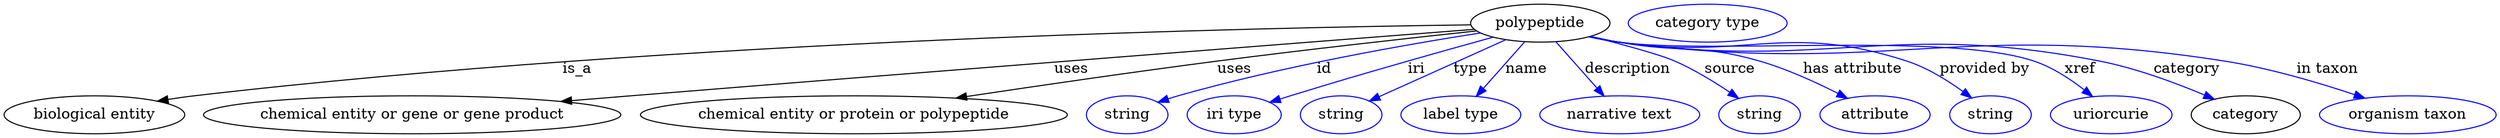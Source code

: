 digraph {
	graph [bb="0,0,2349.3,123"];
	node [label="\N"];
	polypeptide	[height=0.5,
		label=polypeptide,
		pos="1449.1,105",
		width=1.8234];
	"biological entity"	[height=0.5,
		pos="85.142,18",
		width=2.3651];
	polypeptide -> "biological entity"	[label=is_a,
		lp="541.14,61.5",
		pos="e,144.65,30.923 1383.5,103.39 1195.3,101 638.05,89.576 179.14,36 171.18,35.07 162.87,33.886 154.63,32.575"];
	"chemical entity or gene or gene product"	[height=0.5,
		pos="385.14,18",
		width=5.4703];
	polypeptide -> "chemical entity or gene or gene product"	[label=uses,
		lp="1007.6,61.5",
		pos="e,525.59,30.64 1387,99.155 1245.6,88.122 889.2,60.206 591.14,36 573.18,34.541 554.33,33 535.65,31.466"];
	"chemical entity or protein or polypeptide"	[height=0.5,
		pos="801.14,18",
		width=5.5967];
	polypeptide -> "chemical entity or protein or polypeptide"	[label=uses,
		lp="1160.6,61.5",
		pos="e,897.5,33.849 1389.2,97.665 1327.6,91.034 1229.1,80.065 1144.1,69 1064.8,58.67 975.4,45.587 907.75,35.395"];
	id	[color=blue,
		height=0.5,
		label=string,
		pos="1059.1,18",
		width=1.0652];
	polypeptide -> id	[color=blue,
		label=id,
		lp="1245.1,61.5",
		pos="e,1088.1,29.922 1392.8,95.711 1324.4,84.993 1206.1,64.289 1107.1,36 1104,35.113 1100.8,34.133 1097.7,33.106",
		style=solid];
	iri	[color=blue,
		height=0.5,
		label="iri type",
		pos="1160.1,18",
		width=1.2277];
	polypeptide -> iri	[color=blue,
		label=iri,
		lp="1332.1,61.5",
		pos="e,1193.8,29.681 1404.5,91.726 1380.7,85.101 1350.8,76.72 1324.1,69 1275.1,54.785 1262.9,50.997 1214.1,36 1210.6,34.926 1207,33.805 \
1203.4,32.674",
		style=solid];
	type	[color=blue,
		height=0.5,
		label=string,
		pos="1261.1,18",
		width=1.0652];
	polypeptide -> type	[color=blue,
		label=type,
		lp="1383.1,61.5",
		pos="e,1287.7,31.029 1416.4,89.194 1383,74.108 1331.4,50.775 1297,35.202",
		style=solid];
	name	[color=blue,
		height=0.5,
		label="label type",
		pos="1374.1,18",
		width=1.5707];
	polypeptide -> name	[color=blue,
		label=name,
		lp="1436.1,61.5",
		pos="e,1388.7,35.469 1434.3,87.207 1423.3,74.669 1408,57.35 1395.6,43.302",
		style=solid];
	description	[color=blue,
		height=0.5,
		label="narrative text",
		pos="1524.1,18",
		width=2.0943];
	polypeptide -> description	[color=blue,
		label=description,
		lp="1531.6,61.5",
		pos="e,1509.4,35.758 1464,87.207 1475,74.75 1490.1,57.573 1502.5,43.574",
		style=solid];
	source	[color=blue,
		height=0.5,
		label=string,
		pos="1656.1,18",
		width=1.0652];
	polypeptide -> source	[color=blue,
		label=source,
		lp="1628.1,61.5",
		pos="e,1636.3,33.664 1496.7,92.426 1526.4,84.88 1561.8,75.299 1576.1,69 1594.3,61.018 1613.2,49.386 1628.1,39.349",
		style=solid];
	"has attribute"	[color=blue,
		height=0.5,
		label=attribute,
		pos="1764.1,18",
		width=1.4443];
	polypeptide -> "has attribute"	[color=blue,
		label="has attribute",
		lp="1743.1,61.5",
		pos="e,1737.9,33.845 1496.4,92.472 1505.2,90.501 1514.5,88.583 1523.1,87 1581.8,76.311 1598.9,85.717 1656.1,69 1681.4,61.619 1708.3,49.19 \
1728.9,38.572",
		style=solid];
	"provided by"	[color=blue,
		height=0.5,
		label=string,
		pos="1872.1,18",
		width=1.0652];
	polypeptide -> "provided by"	[color=blue,
		label="provided by",
		lp="1866.6,61.5",
		pos="e,1854.3,34.212 1495.5,92.158 1504.6,90.169 1514.1,88.324 1523.1,87 1642.6,69.431 1679.5,106.76 1794.1,69 1812.9,62.833 1831.5,51.11 \
1845.9,40.565",
		style=solid];
	xref	[color=blue,
		height=0.5,
		label=uriorcurie,
		pos="1986.1,18",
		width=1.5887];
	polypeptide -> xref	[color=blue,
		label=xref,
		lp="1956.6,61.5",
		pos="e,1968.5,35.301 1495.1,92.099 1504.3,90.089 1514,88.251 1523.1,87 1609.1,75.24 1830.9,96.566 1913.1,69 1930.3,63.235 1947.2,52.144 \
1960.4,41.87",
		style=solid];
	category	[height=0.5,
		pos="2113.1,18",
		width=1.4263];
	polypeptide -> category	[color=blue,
		label=category,
		lp="2057.6,61.5",
		pos="e,2083.5,32.773 1495.1,92.053 1504.3,90.047 1514,88.222 1523.1,87 1722.4,60.378 1777.9,107.7 1975.1,69 2009.6,62.25 2046.8,48.311 \
2074,36.861",
		style=solid];
	"in taxon"	[color=blue,
		height=0.5,
		label="organism taxon",
		pos="2266.1,18",
		width=2.3109];
	polypeptide -> "in taxon"	[color=blue,
		label="in taxon",
		lp="2190.1,61.5",
		pos="e,2225.5,33.86 1495.1,91.993 1504.3,89.992 1514,88.184 1523.1,87 1774.5,54.472 1842.8,108.49 2093.1,69 2135.3,62.349 2181.7,48.572 \
2215.8,37.161",
		style=solid];
	"named thing_category"	[color=blue,
		height=0.5,
		label="category type",
		pos="1607.1,105",
		width=2.0762];
}
